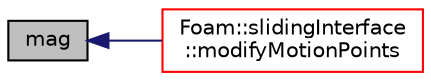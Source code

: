 digraph "mag"
{
  bgcolor="transparent";
  edge [fontname="Helvetica",fontsize="10",labelfontname="Helvetica",labelfontsize="10"];
  node [fontname="Helvetica",fontsize="10",shape=record];
  rankdir="LR";
  Node1 [label="mag",height=0.2,width=0.4,color="black", fillcolor="grey75", style="filled", fontcolor="black"];
  Node1 -> Node2 [dir="back",color="midnightblue",fontsize="10",style="solid",fontname="Helvetica"];
  Node2 [label="Foam::slidingInterface\l::modifyMotionPoints",height=0.2,width=0.4,color="red",URL="$a02412.html#a4a962b56dd7cf30972c468258fa888e5",tooltip="Modify motion points to comply with the topological change. "];
}
